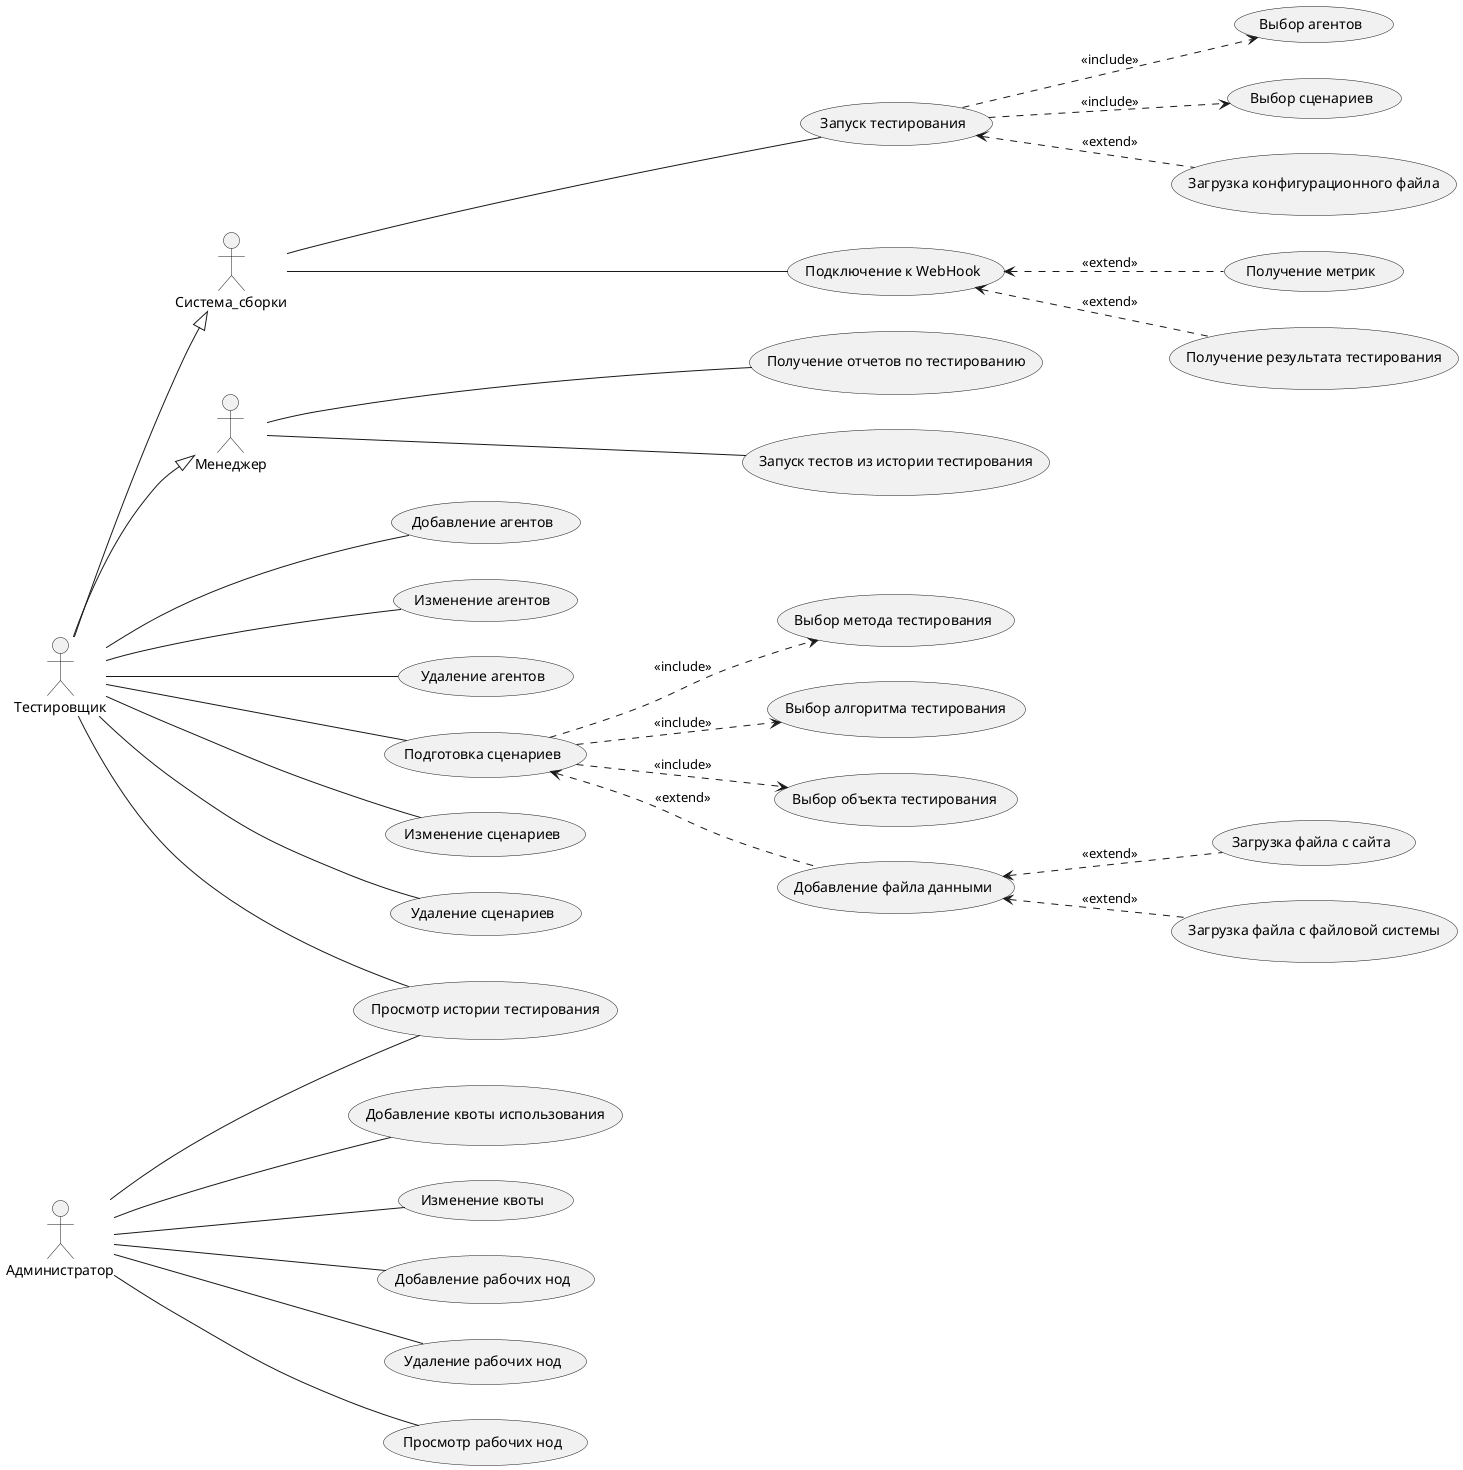 

@startuml use-case
left to right direction

actor Тестировщик
actor Система_сборки
actor Менеджер
actor Администратор

Тестировщик --- (Добавление агентов)
Тестировщик --- (Изменение агентов)
Тестировщик --- (Удаление агентов)

Тестировщик --- (Подготовка сценариев)
Тестировщик --- (Изменение сценариев)
Тестировщик --- (Удаление сценариев)
(Подготовка сценариев) ..> (Выбор метода тестирования): <<include>>
(Подготовка сценариев) ..> (Выбор алгоритма тестирования): <<include>>
(Подготовка сценариев) ..> (Выбор объекта тестирования): <<include>>
(Подготовка сценариев) <.. (Добавление файла данными): <<extend>>
(Добавление файла данными) <.. (Загрузка файла с сайта): <<extend>>
(Добавление файла данными) <.. (Загрузка файла c файловой системы): <<extend>>

Тестировщик --- (Просмотр истории тестирования)
Администратор --- (Просмотр истории тестирования)
Администратор --- (Добавление квоты использования)
Администратор --- (Изменение квоты)
Администратор --- (Добавление рабочих нод)
Администратор --- (Удаление рабочих нод)
Администратор --- (Просмотр рабочих нод)

Менеджер --- (Получение отчетов по тестированию)
Менеджер --- (Запуск тестов из истории тестирования)

Тестировщик --|> Система_сборки
Тестировщик --|> Менеджер

Система_сборки --- (Запуск тестирования)
Система_сборки --- (Подключение к WebHook)
(Подключение к WebHook) <.. (Получение метрик): <<extend>>
(Подключение к WebHook) <.. (Получение результата тестирования): <<extend>>

(Запуск тестирования) ..> (Выбор агентов): <<include>>
(Запуск тестирования) ..> (Выбор сценариев): <<include>>
(Запуск тестирования) <.. (Загрузка конфигурационного файла) : <<extend>>


@enduml
